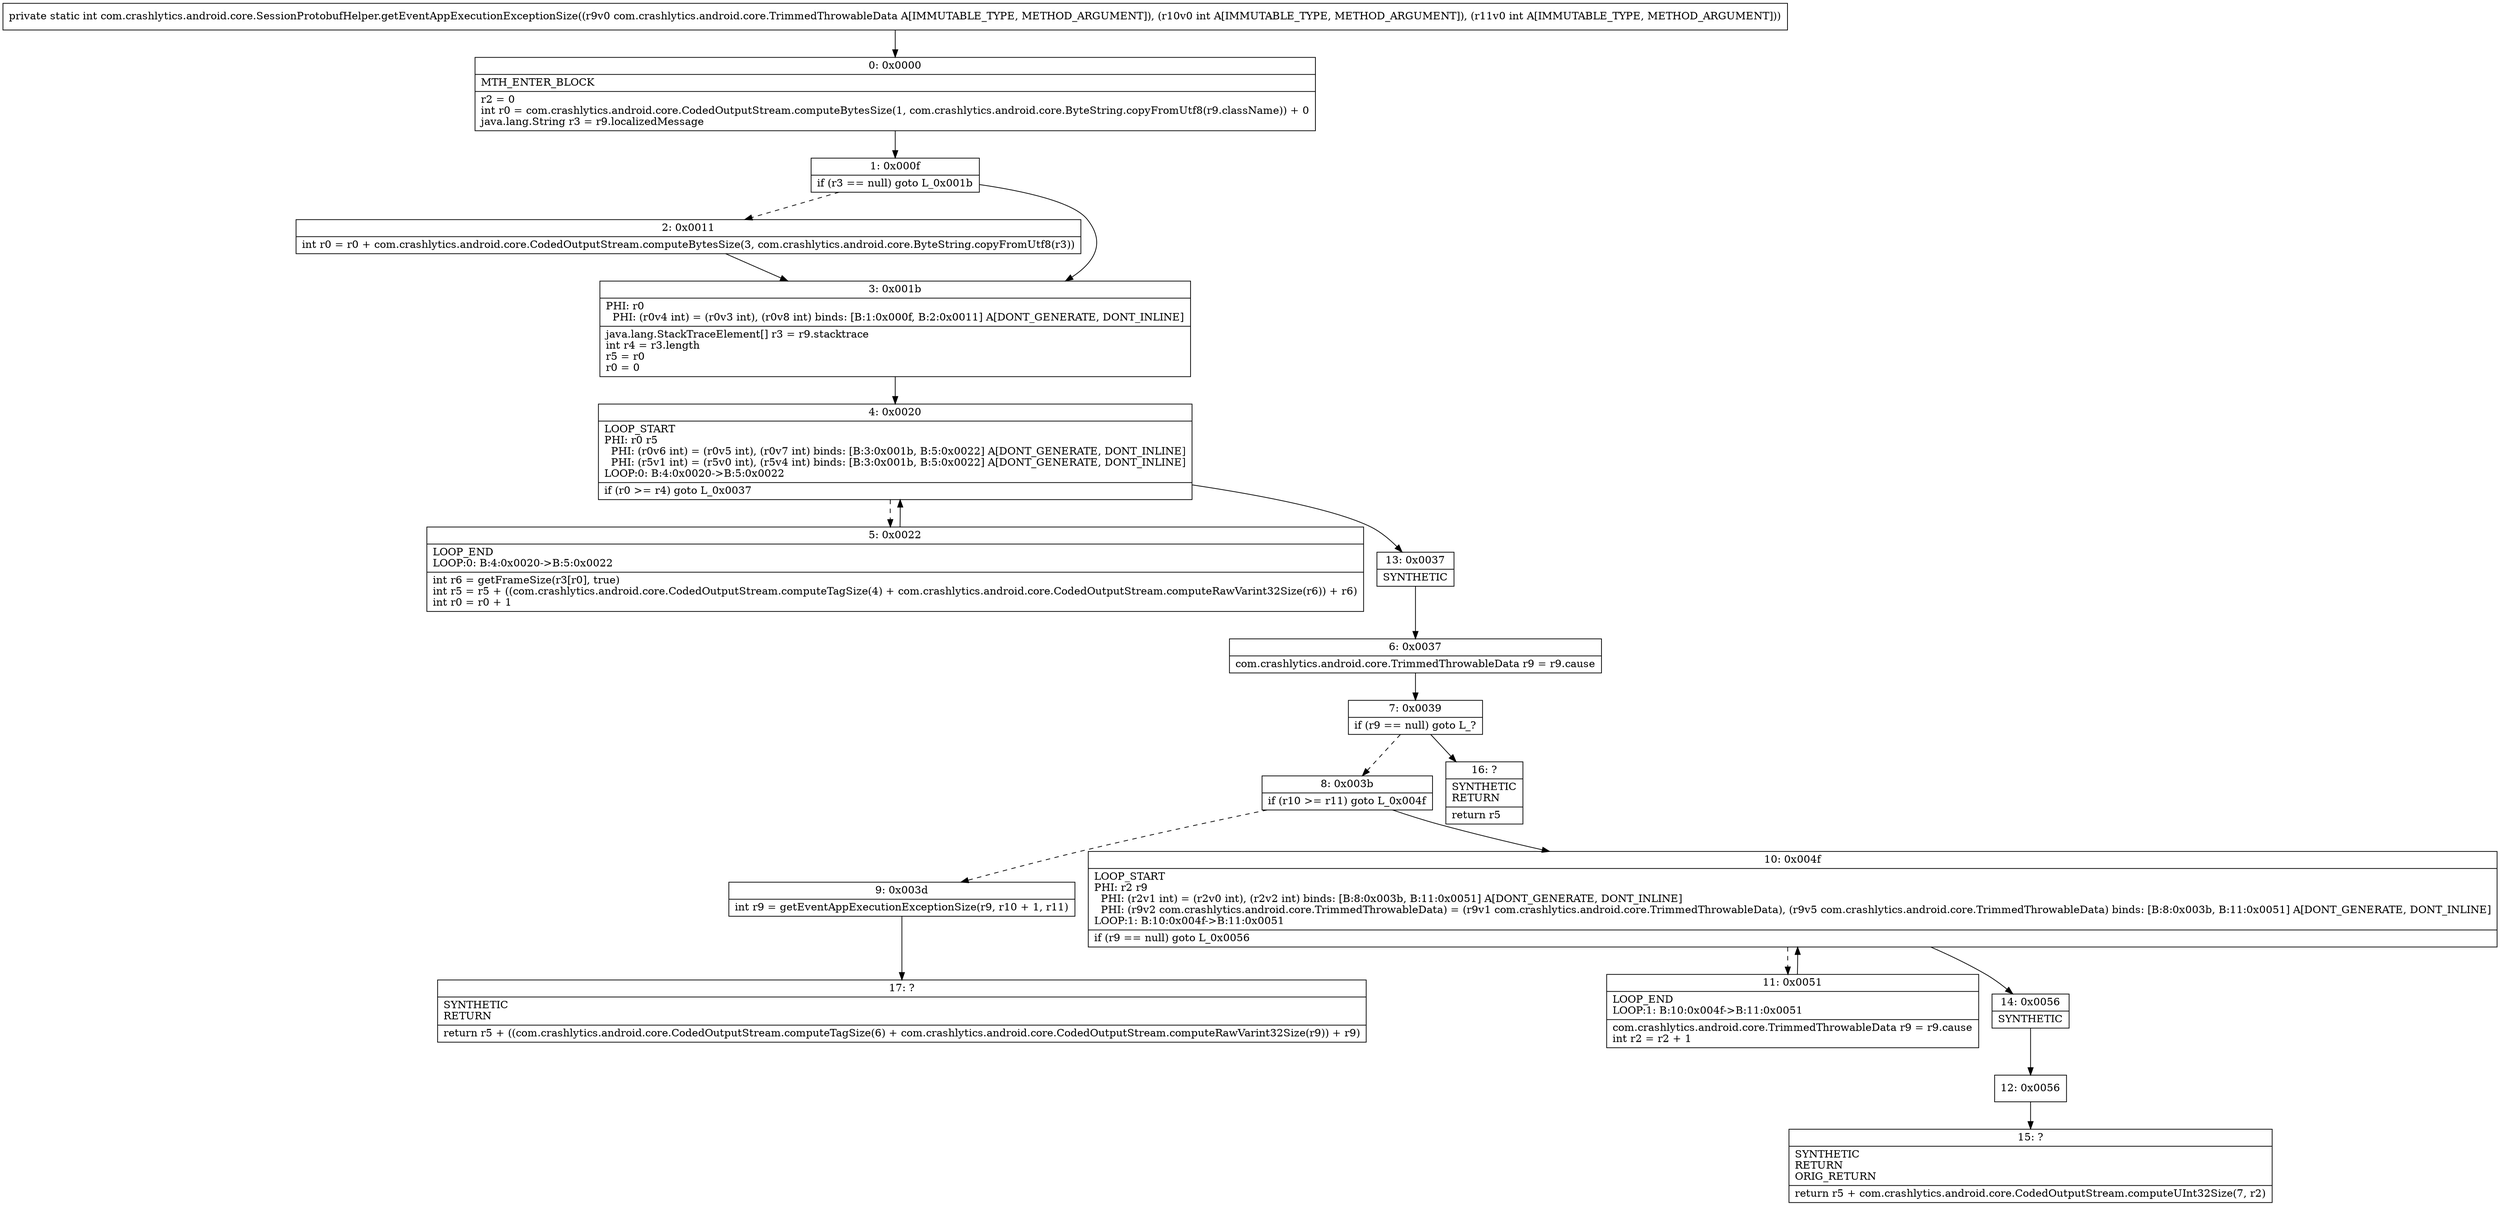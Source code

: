 digraph "CFG forcom.crashlytics.android.core.SessionProtobufHelper.getEventAppExecutionExceptionSize(Lcom\/crashlytics\/android\/core\/TrimmedThrowableData;II)I" {
Node_0 [shape=record,label="{0\:\ 0x0000|MTH_ENTER_BLOCK\l|r2 = 0\lint r0 = com.crashlytics.android.core.CodedOutputStream.computeBytesSize(1, com.crashlytics.android.core.ByteString.copyFromUtf8(r9.className)) + 0\ljava.lang.String r3 = r9.localizedMessage\l}"];
Node_1 [shape=record,label="{1\:\ 0x000f|if (r3 == null) goto L_0x001b\l}"];
Node_2 [shape=record,label="{2\:\ 0x0011|int r0 = r0 + com.crashlytics.android.core.CodedOutputStream.computeBytesSize(3, com.crashlytics.android.core.ByteString.copyFromUtf8(r3))\l}"];
Node_3 [shape=record,label="{3\:\ 0x001b|PHI: r0 \l  PHI: (r0v4 int) = (r0v3 int), (r0v8 int) binds: [B:1:0x000f, B:2:0x0011] A[DONT_GENERATE, DONT_INLINE]\l|java.lang.StackTraceElement[] r3 = r9.stacktrace\lint r4 = r3.length\lr5 = r0\lr0 = 0\l}"];
Node_4 [shape=record,label="{4\:\ 0x0020|LOOP_START\lPHI: r0 r5 \l  PHI: (r0v6 int) = (r0v5 int), (r0v7 int) binds: [B:3:0x001b, B:5:0x0022] A[DONT_GENERATE, DONT_INLINE]\l  PHI: (r5v1 int) = (r5v0 int), (r5v4 int) binds: [B:3:0x001b, B:5:0x0022] A[DONT_GENERATE, DONT_INLINE]\lLOOP:0: B:4:0x0020\-\>B:5:0x0022\l|if (r0 \>= r4) goto L_0x0037\l}"];
Node_5 [shape=record,label="{5\:\ 0x0022|LOOP_END\lLOOP:0: B:4:0x0020\-\>B:5:0x0022\l|int r6 = getFrameSize(r3[r0], true)\lint r5 = r5 + ((com.crashlytics.android.core.CodedOutputStream.computeTagSize(4) + com.crashlytics.android.core.CodedOutputStream.computeRawVarint32Size(r6)) + r6)\lint r0 = r0 + 1\l}"];
Node_6 [shape=record,label="{6\:\ 0x0037|com.crashlytics.android.core.TrimmedThrowableData r9 = r9.cause\l}"];
Node_7 [shape=record,label="{7\:\ 0x0039|if (r9 == null) goto L_?\l}"];
Node_8 [shape=record,label="{8\:\ 0x003b|if (r10 \>= r11) goto L_0x004f\l}"];
Node_9 [shape=record,label="{9\:\ 0x003d|int r9 = getEventAppExecutionExceptionSize(r9, r10 + 1, r11)\l}"];
Node_10 [shape=record,label="{10\:\ 0x004f|LOOP_START\lPHI: r2 r9 \l  PHI: (r2v1 int) = (r2v0 int), (r2v2 int) binds: [B:8:0x003b, B:11:0x0051] A[DONT_GENERATE, DONT_INLINE]\l  PHI: (r9v2 com.crashlytics.android.core.TrimmedThrowableData) = (r9v1 com.crashlytics.android.core.TrimmedThrowableData), (r9v5 com.crashlytics.android.core.TrimmedThrowableData) binds: [B:8:0x003b, B:11:0x0051] A[DONT_GENERATE, DONT_INLINE]\lLOOP:1: B:10:0x004f\-\>B:11:0x0051\l|if (r9 == null) goto L_0x0056\l}"];
Node_11 [shape=record,label="{11\:\ 0x0051|LOOP_END\lLOOP:1: B:10:0x004f\-\>B:11:0x0051\l|com.crashlytics.android.core.TrimmedThrowableData r9 = r9.cause\lint r2 = r2 + 1\l}"];
Node_12 [shape=record,label="{12\:\ 0x0056}"];
Node_13 [shape=record,label="{13\:\ 0x0037|SYNTHETIC\l}"];
Node_14 [shape=record,label="{14\:\ 0x0056|SYNTHETIC\l}"];
Node_15 [shape=record,label="{15\:\ ?|SYNTHETIC\lRETURN\lORIG_RETURN\l|return r5 + com.crashlytics.android.core.CodedOutputStream.computeUInt32Size(7, r2)\l}"];
Node_16 [shape=record,label="{16\:\ ?|SYNTHETIC\lRETURN\l|return r5\l}"];
Node_17 [shape=record,label="{17\:\ ?|SYNTHETIC\lRETURN\l|return r5 + ((com.crashlytics.android.core.CodedOutputStream.computeTagSize(6) + com.crashlytics.android.core.CodedOutputStream.computeRawVarint32Size(r9)) + r9)\l}"];
MethodNode[shape=record,label="{private static int com.crashlytics.android.core.SessionProtobufHelper.getEventAppExecutionExceptionSize((r9v0 com.crashlytics.android.core.TrimmedThrowableData A[IMMUTABLE_TYPE, METHOD_ARGUMENT]), (r10v0 int A[IMMUTABLE_TYPE, METHOD_ARGUMENT]), (r11v0 int A[IMMUTABLE_TYPE, METHOD_ARGUMENT])) }"];
MethodNode -> Node_0;
Node_0 -> Node_1;
Node_1 -> Node_2[style=dashed];
Node_1 -> Node_3;
Node_2 -> Node_3;
Node_3 -> Node_4;
Node_4 -> Node_5[style=dashed];
Node_4 -> Node_13;
Node_5 -> Node_4;
Node_6 -> Node_7;
Node_7 -> Node_8[style=dashed];
Node_7 -> Node_16;
Node_8 -> Node_9[style=dashed];
Node_8 -> Node_10;
Node_9 -> Node_17;
Node_10 -> Node_11[style=dashed];
Node_10 -> Node_14;
Node_11 -> Node_10;
Node_12 -> Node_15;
Node_13 -> Node_6;
Node_14 -> Node_12;
}

